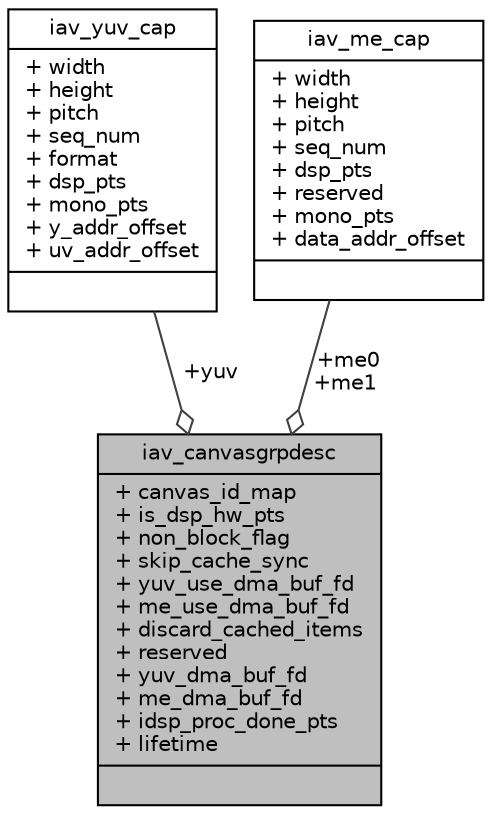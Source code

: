 digraph "iav_canvasgrpdesc"
{
 // INTERACTIVE_SVG=YES
 // LATEX_PDF_SIZE
  bgcolor="transparent";
  edge [fontname="Helvetica",fontsize="10",labelfontname="Helvetica",labelfontsize="10"];
  node [fontname="Helvetica",fontsize="10",shape=record];
  Node1 [label="{iav_canvasgrpdesc\n|+ canvas_id_map\l+ is_dsp_hw_pts\l+ non_block_flag\l+ skip_cache_sync\l+ yuv_use_dma_buf_fd\l+ me_use_dma_buf_fd\l+ discard_cached_items\l+ reserved\l+ yuv_dma_buf_fd\l+ me_dma_buf_fd\l+ idsp_proc_done_pts\l+ lifetime\l|}",height=0.2,width=0.4,color="black", fillcolor="grey75", style="filled", fontcolor="black",tooltip=" "];
  Node2 -> Node1 [color="grey25",fontsize="10",style="solid",label=" +yuv" ,arrowhead="odiamond",fontname="Helvetica"];
  Node2 [label="{iav_yuv_cap\n|+ width\l+ height\l+ pitch\l+ seq_num\l+ format\l+ dsp_pts\l+ mono_pts\l+ y_addr_offset\l+ uv_addr_offset\l|}",height=0.2,width=0.4,color="black",URL="$dc/d6a/structiav__yuv__cap.html",tooltip=" "];
  Node3 -> Node1 [color="grey25",fontsize="10",style="solid",label=" +me0\n+me1" ,arrowhead="odiamond",fontname="Helvetica"];
  Node3 [label="{iav_me_cap\n|+ width\l+ height\l+ pitch\l+ seq_num\l+ dsp_pts\l+ reserved\l+ mono_pts\l+ data_addr_offset\l|}",height=0.2,width=0.4,color="black",URL="$dd/d42/structiav__me__cap.html",tooltip=" "];
}
